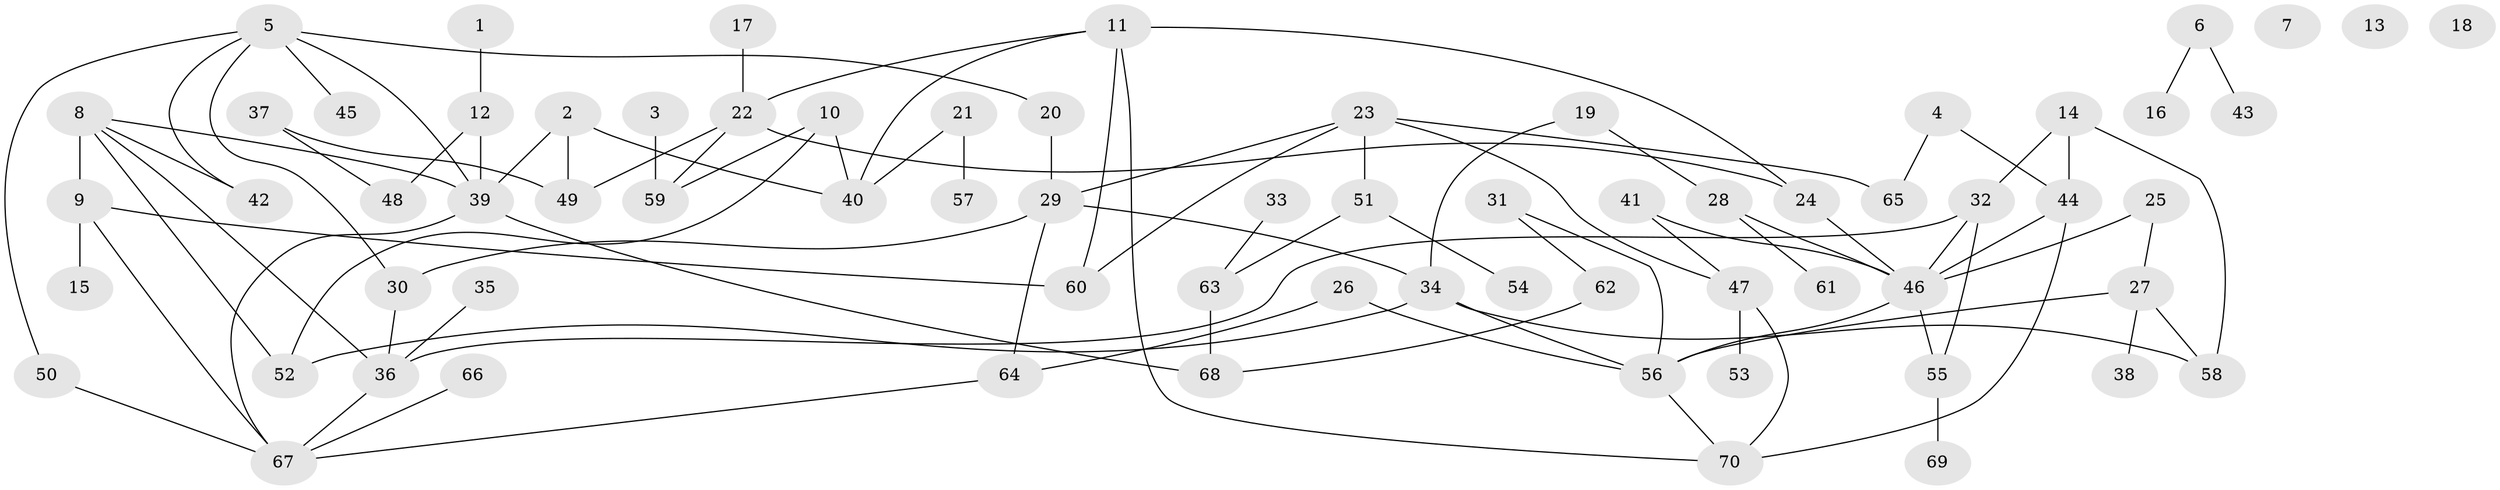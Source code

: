 // Generated by graph-tools (version 1.1) at 2025/33/03/09/25 02:33:45]
// undirected, 70 vertices, 96 edges
graph export_dot {
graph [start="1"]
  node [color=gray90,style=filled];
  1;
  2;
  3;
  4;
  5;
  6;
  7;
  8;
  9;
  10;
  11;
  12;
  13;
  14;
  15;
  16;
  17;
  18;
  19;
  20;
  21;
  22;
  23;
  24;
  25;
  26;
  27;
  28;
  29;
  30;
  31;
  32;
  33;
  34;
  35;
  36;
  37;
  38;
  39;
  40;
  41;
  42;
  43;
  44;
  45;
  46;
  47;
  48;
  49;
  50;
  51;
  52;
  53;
  54;
  55;
  56;
  57;
  58;
  59;
  60;
  61;
  62;
  63;
  64;
  65;
  66;
  67;
  68;
  69;
  70;
  1 -- 12;
  2 -- 39;
  2 -- 40;
  2 -- 49;
  3 -- 59;
  4 -- 44;
  4 -- 65;
  5 -- 20;
  5 -- 30;
  5 -- 39;
  5 -- 42;
  5 -- 45;
  5 -- 50;
  6 -- 16;
  6 -- 43;
  8 -- 9;
  8 -- 36;
  8 -- 39;
  8 -- 42;
  8 -- 52;
  9 -- 15;
  9 -- 60;
  9 -- 67;
  10 -- 40;
  10 -- 52;
  10 -- 59;
  11 -- 22;
  11 -- 24;
  11 -- 40;
  11 -- 60;
  11 -- 70;
  12 -- 39;
  12 -- 48;
  14 -- 32;
  14 -- 44;
  14 -- 58;
  17 -- 22;
  19 -- 28;
  19 -- 34;
  20 -- 29;
  21 -- 40;
  21 -- 57;
  22 -- 24;
  22 -- 49;
  22 -- 59;
  23 -- 29;
  23 -- 47;
  23 -- 51;
  23 -- 60;
  23 -- 65;
  24 -- 46;
  25 -- 27;
  25 -- 46;
  26 -- 56;
  26 -- 64;
  27 -- 38;
  27 -- 56;
  27 -- 58;
  28 -- 46;
  28 -- 61;
  29 -- 30;
  29 -- 34;
  29 -- 64;
  30 -- 36;
  31 -- 56;
  31 -- 62;
  32 -- 36;
  32 -- 46;
  32 -- 55;
  33 -- 63;
  34 -- 52;
  34 -- 56;
  34 -- 58;
  35 -- 36;
  36 -- 67;
  37 -- 48;
  37 -- 49;
  39 -- 67;
  39 -- 68;
  41 -- 46;
  41 -- 47;
  44 -- 46;
  44 -- 70;
  46 -- 55;
  46 -- 56;
  47 -- 53;
  47 -- 70;
  50 -- 67;
  51 -- 54;
  51 -- 63;
  55 -- 69;
  56 -- 70;
  62 -- 68;
  63 -- 68;
  64 -- 67;
  66 -- 67;
}
